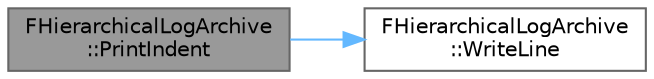 digraph "FHierarchicalLogArchive::PrintIndent"
{
 // INTERACTIVE_SVG=YES
 // LATEX_PDF_SIZE
  bgcolor="transparent";
  edge [fontname=Helvetica,fontsize=10,labelfontname=Helvetica,labelfontsize=10];
  node [fontname=Helvetica,fontsize=10,shape=box,height=0.2,width=0.4];
  rankdir="LR";
  Node1 [id="Node000001",label="FHierarchicalLogArchive\l::PrintIndent",height=0.2,width=0.4,color="gray40", fillcolor="grey60", style="filled", fontcolor="black",tooltip=" "];
  Node1 -> Node2 [id="edge1_Node000001_Node000002",color="steelblue1",style="solid",tooltip=" "];
  Node2 [id="Node000002",label="FHierarchicalLogArchive\l::WriteLine",height=0.2,width=0.4,color="grey40", fillcolor="white", style="filled",URL="$df/d82/structFHierarchicalLogArchive.html#aa270ebe61039ef4e13c1960a9b9f75a4",tooltip=" "];
}
